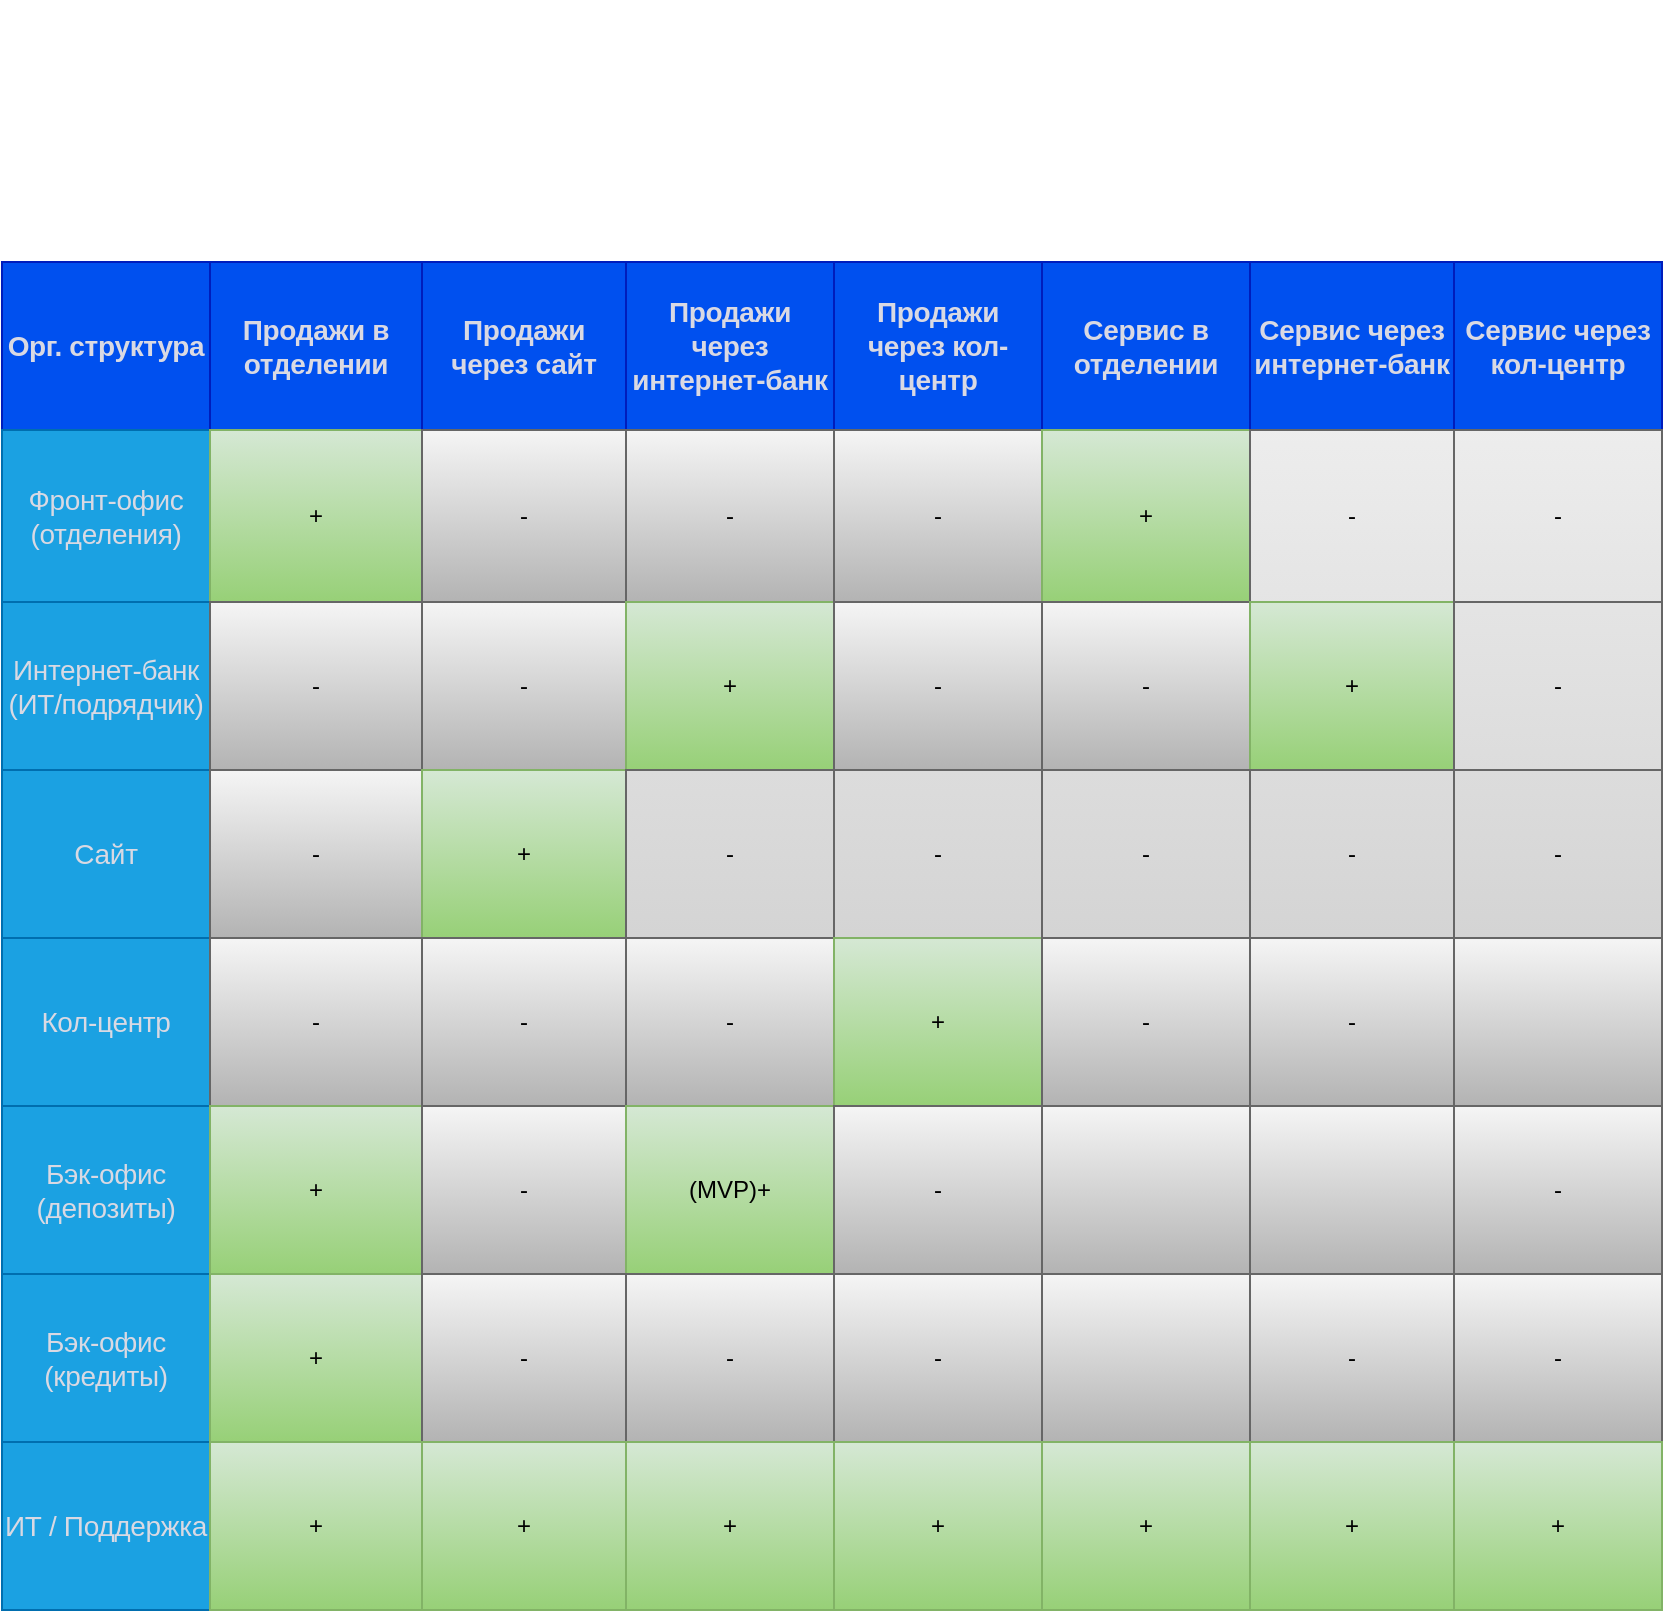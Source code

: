 <mxfile version="27.2.0">
  <diagram name="Страница — 1" id="3YNlTqwRKAExcFCUhvS8">
    <mxGraphModel dx="1500" dy="794" grid="1" gridSize="10" guides="1" tooltips="1" connect="1" arrows="1" fold="1" page="1" pageScale="1" pageWidth="827" pageHeight="1169" math="0" shadow="0">
      <root>
        <mxCell id="0" />
        <mxCell id="1" parent="0" />
        <mxCell id="6NwU6WQq47ZRZqK_1nHi-45" value="" style="childLayout=tableLayout;recursiveResize=0;shadow=0;fillColor=#f5f5f5;gradientColor=#b3b3b3;strokeColor=#666666;" vertex="1" parent="1">
          <mxGeometry x="160" y="680" width="830" height="674" as="geometry" />
        </mxCell>
        <mxCell id="6NwU6WQq47ZRZqK_1nHi-46" value="" style="shape=tableRow;horizontal=0;startSize=0;swimlaneHead=0;swimlaneBody=0;top=0;left=0;bottom=0;right=0;dropTarget=0;collapsible=0;recursiveResize=0;expand=0;fontStyle=0;fillColor=none;strokeColor=inherit;" vertex="1" parent="6NwU6WQq47ZRZqK_1nHi-45">
          <mxGeometry width="830" height="84" as="geometry" />
        </mxCell>
        <mxCell id="6NwU6WQq47ZRZqK_1nHi-130" value="&lt;span style=&quot;color: rgb(217, 217, 227); font-family: &amp;quot;OpenAI Sans&amp;quot;, helvetica, sans-serif; font-size: 14px; font-weight: 700; letter-spacing: -0.16px;&quot;&gt;Орг. структура&lt;/span&gt;" style="connectable=0;recursiveResize=0;strokeColor=#001DBC;fillColor=#0050ef;align=center;whiteSpace=wrap;html=1;fillStyle=auto;fontColor=#ffffff;" vertex="1" parent="6NwU6WQq47ZRZqK_1nHi-46">
          <mxGeometry width="104" height="84" as="geometry">
            <mxRectangle width="104" height="84" as="alternateBounds" />
          </mxGeometry>
        </mxCell>
        <mxCell id="6NwU6WQq47ZRZqK_1nHi-127" value="&lt;span style=&quot;color: rgb(217, 217, 227); font-family: &amp;quot;OpenAI Sans&amp;quot;, helvetica, sans-serif; font-size: 14px; font-weight: 700; letter-spacing: -0.16px;&quot;&gt;Продажи в отделении&lt;/span&gt;" style="connectable=0;recursiveResize=0;strokeColor=#001DBC;fillColor=#0050ef;align=center;whiteSpace=wrap;html=1;fontColor=#ffffff;" vertex="1" parent="6NwU6WQq47ZRZqK_1nHi-46">
          <mxGeometry x="104" width="106" height="84" as="geometry">
            <mxRectangle width="106" height="84" as="alternateBounds" />
          </mxGeometry>
        </mxCell>
        <mxCell id="6NwU6WQq47ZRZqK_1nHi-124" value="&lt;span style=&quot;color: rgb(217, 217, 227); font-family: &amp;quot;OpenAI Sans&amp;quot;, helvetica, sans-serif; font-size: 14px; font-weight: 700; letter-spacing: -0.16px;&quot;&gt;Продажи через сайт&lt;/span&gt;" style="connectable=0;recursiveResize=0;strokeColor=#001DBC;fillColor=#0050ef;align=center;whiteSpace=wrap;html=1;fontColor=#ffffff;" vertex="1" parent="6NwU6WQq47ZRZqK_1nHi-46">
          <mxGeometry x="210" width="102" height="84" as="geometry">
            <mxRectangle width="102" height="84" as="alternateBounds" />
          </mxGeometry>
        </mxCell>
        <mxCell id="6NwU6WQq47ZRZqK_1nHi-121" value="&lt;span style=&quot;color: rgb(217, 217, 227); font-family: &amp;quot;OpenAI Sans&amp;quot;, helvetica, sans-serif; font-size: 14px; font-weight: 700; letter-spacing: -0.16px;&quot;&gt;Продажи через интернет-банк&lt;/span&gt;" style="connectable=0;recursiveResize=0;strokeColor=#001DBC;fillColor=#0050ef;align=center;whiteSpace=wrap;html=1;fontColor=#ffffff;" vertex="1" parent="6NwU6WQq47ZRZqK_1nHi-46">
          <mxGeometry x="312" width="104" height="84" as="geometry">
            <mxRectangle width="104" height="84" as="alternateBounds" />
          </mxGeometry>
        </mxCell>
        <mxCell id="6NwU6WQq47ZRZqK_1nHi-118" value="&lt;span style=&quot;color: rgb(217, 217, 227); font-family: &amp;quot;OpenAI Sans&amp;quot;, helvetica, sans-serif; font-size: 14px; font-weight: 700; letter-spacing: -0.16px;&quot;&gt;Продажи через кол-центр&lt;/span&gt;" style="connectable=0;recursiveResize=0;strokeColor=#001DBC;fillColor=#0050ef;align=center;whiteSpace=wrap;html=1;fontColor=#ffffff;" vertex="1" parent="6NwU6WQq47ZRZqK_1nHi-46">
          <mxGeometry x="416" width="104" height="84" as="geometry">
            <mxRectangle width="104" height="84" as="alternateBounds" />
          </mxGeometry>
        </mxCell>
        <mxCell id="6NwU6WQq47ZRZqK_1nHi-47" value="&lt;span style=&quot;color: rgb(217, 217, 227); font-family: &amp;quot;OpenAI Sans&amp;quot;, helvetica, sans-serif; font-size: 14px; font-weight: 700; letter-spacing: -0.16px;&quot;&gt;Сервис в отделении&lt;/span&gt;" style="connectable=0;recursiveResize=0;strokeColor=#001DBC;fillColor=#0050ef;align=center;whiteSpace=wrap;html=1;fontColor=#ffffff;" vertex="1" parent="6NwU6WQq47ZRZqK_1nHi-46">
          <mxGeometry x="520" width="104" height="84" as="geometry">
            <mxRectangle width="104" height="84" as="alternateBounds" />
          </mxGeometry>
        </mxCell>
        <mxCell id="6NwU6WQq47ZRZqK_1nHi-48" value="&lt;span style=&quot;color: rgb(217, 217, 227); font-family: &amp;quot;OpenAI Sans&amp;quot;, helvetica, sans-serif; font-size: 14px; font-weight: 700; letter-spacing: -0.16px;&quot;&gt;Сервис через интернет-банк&lt;/span&gt;" style="connectable=0;recursiveResize=0;strokeColor=#001DBC;fillColor=#0050ef;align=center;whiteSpace=wrap;html=1;fontColor=#ffffff;" vertex="1" parent="6NwU6WQq47ZRZqK_1nHi-46">
          <mxGeometry x="624" width="102" height="84" as="geometry">
            <mxRectangle width="102" height="84" as="alternateBounds" />
          </mxGeometry>
        </mxCell>
        <mxCell id="6NwU6WQq47ZRZqK_1nHi-49" value="&lt;span style=&quot;color: rgb(217, 217, 227); font-family: &amp;quot;OpenAI Sans&amp;quot;, helvetica, sans-serif; font-size: 14px; font-weight: 700; letter-spacing: -0.16px;&quot;&gt;Сервис через кол-центр&lt;/span&gt;" style="connectable=0;recursiveResize=0;strokeColor=#001DBC;fillColor=#0050ef;align=center;whiteSpace=wrap;html=1;fontColor=#ffffff;" vertex="1" parent="6NwU6WQq47ZRZqK_1nHi-46">
          <mxGeometry x="726" width="104" height="84" as="geometry">
            <mxRectangle width="104" height="84" as="alternateBounds" />
          </mxGeometry>
        </mxCell>
        <mxCell id="6NwU6WQq47ZRZqK_1nHi-50" style="shape=tableRow;horizontal=0;startSize=0;swimlaneHead=0;swimlaneBody=0;top=0;left=0;bottom=0;right=0;dropTarget=0;collapsible=0;recursiveResize=0;expand=0;fontStyle=0;fillColor=none;strokeColor=inherit;" vertex="1" parent="6NwU6WQq47ZRZqK_1nHi-45">
          <mxGeometry y="84" width="830" height="86" as="geometry" />
        </mxCell>
        <mxCell id="6NwU6WQq47ZRZqK_1nHi-131" value="&lt;span style=&quot;color: rgb(217, 217, 227); font-family: &amp;quot;OpenAI Sans&amp;quot;, helvetica, sans-serif; font-size: 14px; letter-spacing: -0.16px; text-align: start;&quot;&gt;Фронт-офис (отделения)&lt;/span&gt;" style="connectable=0;recursiveResize=0;strokeColor=#006EAF;fillColor=#1ba1e2;align=center;whiteSpace=wrap;html=1;fontColor=#ffffff;" vertex="1" parent="6NwU6WQq47ZRZqK_1nHi-50">
          <mxGeometry width="104" height="86" as="geometry">
            <mxRectangle width="104" height="86" as="alternateBounds" />
          </mxGeometry>
        </mxCell>
        <mxCell id="6NwU6WQq47ZRZqK_1nHi-128" value="+" style="connectable=0;recursiveResize=0;strokeColor=#82b366;fillColor=#d5e8d4;align=center;whiteSpace=wrap;html=1;gradientColor=#97d077;" vertex="1" parent="6NwU6WQq47ZRZqK_1nHi-50">
          <mxGeometry x="104" width="106" height="86" as="geometry">
            <mxRectangle width="106" height="86" as="alternateBounds" />
          </mxGeometry>
        </mxCell>
        <mxCell id="6NwU6WQq47ZRZqK_1nHi-125" value="-" style="connectable=0;recursiveResize=0;strokeColor=#666666;fillColor=#f5f5f5;align=center;whiteSpace=wrap;html=1;gradientColor=#b3b3b3;" vertex="1" parent="6NwU6WQq47ZRZqK_1nHi-50">
          <mxGeometry x="210" width="102" height="86" as="geometry">
            <mxRectangle width="102" height="86" as="alternateBounds" />
          </mxGeometry>
        </mxCell>
        <mxCell id="6NwU6WQq47ZRZqK_1nHi-122" value="-" style="connectable=0;recursiveResize=0;strokeColor=#666666;fillColor=#f5f5f5;align=center;whiteSpace=wrap;html=1;gradientColor=#b3b3b3;" vertex="1" parent="6NwU6WQq47ZRZqK_1nHi-50">
          <mxGeometry x="312" width="104" height="86" as="geometry">
            <mxRectangle width="104" height="86" as="alternateBounds" />
          </mxGeometry>
        </mxCell>
        <mxCell id="6NwU6WQq47ZRZqK_1nHi-119" value="-" style="connectable=0;recursiveResize=0;strokeColor=#666666;fillColor=#f5f5f5;align=center;whiteSpace=wrap;html=1;gradientColor=#b3b3b3;" vertex="1" parent="6NwU6WQq47ZRZqK_1nHi-50">
          <mxGeometry x="416" width="104" height="86" as="geometry">
            <mxRectangle width="104" height="86" as="alternateBounds" />
          </mxGeometry>
        </mxCell>
        <mxCell id="6NwU6WQq47ZRZqK_1nHi-51" value="+" style="connectable=0;recursiveResize=0;strokeColor=#82b366;fillColor=#d5e8d4;align=center;whiteSpace=wrap;html=1;gradientColor=#97d077;" vertex="1" parent="6NwU6WQq47ZRZqK_1nHi-50">
          <mxGeometry x="520" width="104" height="86" as="geometry">
            <mxRectangle width="104" height="86" as="alternateBounds" />
          </mxGeometry>
        </mxCell>
        <mxCell id="6NwU6WQq47ZRZqK_1nHi-52" value="-" style="connectable=0;recursiveResize=0;strokeColor=inherit;fillColor=none;align=center;whiteSpace=wrap;html=1;" vertex="1" parent="6NwU6WQq47ZRZqK_1nHi-50">
          <mxGeometry x="624" width="102" height="86" as="geometry">
            <mxRectangle width="102" height="86" as="alternateBounds" />
          </mxGeometry>
        </mxCell>
        <mxCell id="6NwU6WQq47ZRZqK_1nHi-53" value="-" style="connectable=0;recursiveResize=0;strokeColor=inherit;fillColor=none;align=center;whiteSpace=wrap;html=1;" vertex="1" parent="6NwU6WQq47ZRZqK_1nHi-50">
          <mxGeometry x="726" width="104" height="86" as="geometry">
            <mxRectangle width="104" height="86" as="alternateBounds" />
          </mxGeometry>
        </mxCell>
        <mxCell id="6NwU6WQq47ZRZqK_1nHi-54" style="shape=tableRow;horizontal=0;startSize=0;swimlaneHead=0;swimlaneBody=0;top=0;left=0;bottom=0;right=0;dropTarget=0;collapsible=0;recursiveResize=0;expand=0;fontStyle=0;fillColor=none;strokeColor=inherit;" vertex="1" parent="6NwU6WQq47ZRZqK_1nHi-45">
          <mxGeometry y="170" width="830" height="84" as="geometry" />
        </mxCell>
        <mxCell id="6NwU6WQq47ZRZqK_1nHi-132" value="&lt;span style=&quot;color: rgb(217, 217, 227); font-family: &amp;quot;OpenAI Sans&amp;quot;, helvetica, sans-serif; font-size: 14px; letter-spacing: -0.16px; text-align: start;&quot;&gt;Интернет-банк (ИТ/подрядчик)&lt;/span&gt;" style="connectable=0;recursiveResize=0;strokeColor=#006EAF;fillColor=#1ba1e2;align=center;whiteSpace=wrap;html=1;fontColor=#ffffff;" vertex="1" parent="6NwU6WQq47ZRZqK_1nHi-54">
          <mxGeometry width="104" height="84" as="geometry">
            <mxRectangle width="104" height="84" as="alternateBounds" />
          </mxGeometry>
        </mxCell>
        <mxCell id="6NwU6WQq47ZRZqK_1nHi-129" value="-" style="connectable=0;recursiveResize=0;strokeColor=#666666;fillColor=#f5f5f5;align=center;whiteSpace=wrap;html=1;gradientColor=#b3b3b3;" vertex="1" parent="6NwU6WQq47ZRZqK_1nHi-54">
          <mxGeometry x="104" width="106" height="84" as="geometry">
            <mxRectangle width="106" height="84" as="alternateBounds" />
          </mxGeometry>
        </mxCell>
        <mxCell id="6NwU6WQq47ZRZqK_1nHi-126" value="-" style="connectable=0;recursiveResize=0;strokeColor=#666666;fillColor=#f5f5f5;align=center;whiteSpace=wrap;html=1;gradientColor=#b3b3b3;" vertex="1" parent="6NwU6WQq47ZRZqK_1nHi-54">
          <mxGeometry x="210" width="102" height="84" as="geometry">
            <mxRectangle width="102" height="84" as="alternateBounds" />
          </mxGeometry>
        </mxCell>
        <mxCell id="6NwU6WQq47ZRZqK_1nHi-123" value="+" style="connectable=0;recursiveResize=0;strokeColor=#82b366;fillColor=#d5e8d4;align=center;whiteSpace=wrap;html=1;gradientColor=#97d077;" vertex="1" parent="6NwU6WQq47ZRZqK_1nHi-54">
          <mxGeometry x="312" width="104" height="84" as="geometry">
            <mxRectangle width="104" height="84" as="alternateBounds" />
          </mxGeometry>
        </mxCell>
        <mxCell id="6NwU6WQq47ZRZqK_1nHi-120" value="-" style="connectable=0;recursiveResize=0;strokeColor=#666666;fillColor=#f5f5f5;align=center;whiteSpace=wrap;html=1;gradientColor=#b3b3b3;" vertex="1" parent="6NwU6WQq47ZRZqK_1nHi-54">
          <mxGeometry x="416" width="104" height="84" as="geometry">
            <mxRectangle width="104" height="84" as="alternateBounds" />
          </mxGeometry>
        </mxCell>
        <mxCell id="6NwU6WQq47ZRZqK_1nHi-55" value="-" style="connectable=0;recursiveResize=0;strokeColor=#666666;fillColor=#f5f5f5;align=center;whiteSpace=wrap;html=1;gradientColor=#b3b3b3;" vertex="1" parent="6NwU6WQq47ZRZqK_1nHi-54">
          <mxGeometry x="520" width="104" height="84" as="geometry">
            <mxRectangle width="104" height="84" as="alternateBounds" />
          </mxGeometry>
        </mxCell>
        <mxCell id="6NwU6WQq47ZRZqK_1nHi-56" value="+" style="connectable=0;recursiveResize=0;strokeColor=#82b366;fillColor=#d5e8d4;align=center;whiteSpace=wrap;html=1;gradientColor=#97d077;" vertex="1" parent="6NwU6WQq47ZRZqK_1nHi-54">
          <mxGeometry x="624" width="102" height="84" as="geometry">
            <mxRectangle width="102" height="84" as="alternateBounds" />
          </mxGeometry>
        </mxCell>
        <mxCell id="6NwU6WQq47ZRZqK_1nHi-57" value="-" style="connectable=0;recursiveResize=0;strokeColor=inherit;fillColor=none;align=center;whiteSpace=wrap;html=1;" vertex="1" parent="6NwU6WQq47ZRZqK_1nHi-54">
          <mxGeometry x="726" width="104" height="84" as="geometry">
            <mxRectangle width="104" height="84" as="alternateBounds" />
          </mxGeometry>
        </mxCell>
        <mxCell id="6NwU6WQq47ZRZqK_1nHi-133" style="shape=tableRow;horizontal=0;startSize=0;swimlaneHead=0;swimlaneBody=0;top=0;left=0;bottom=0;right=0;dropTarget=0;collapsible=0;recursiveResize=0;expand=0;fontStyle=0;fillColor=none;strokeColor=inherit;" vertex="1" parent="6NwU6WQq47ZRZqK_1nHi-45">
          <mxGeometry y="254" width="830" height="84" as="geometry" />
        </mxCell>
        <mxCell id="6NwU6WQq47ZRZqK_1nHi-134" value="&lt;span style=&quot;color: rgb(217, 217, 227); font-family: &amp;quot;OpenAI Sans&amp;quot;, helvetica, sans-serif; font-size: 14px; letter-spacing: -0.16px; text-align: start;&quot;&gt;Сайт&lt;/span&gt;" style="connectable=0;recursiveResize=0;strokeColor=#006EAF;fillColor=#1ba1e2;align=center;whiteSpace=wrap;html=1;fontColor=#ffffff;" vertex="1" parent="6NwU6WQq47ZRZqK_1nHi-133">
          <mxGeometry width="104" height="84" as="geometry">
            <mxRectangle width="104" height="84" as="alternateBounds" />
          </mxGeometry>
        </mxCell>
        <mxCell id="6NwU6WQq47ZRZqK_1nHi-135" value="-" style="connectable=0;recursiveResize=0;strokeColor=#666666;fillColor=#f5f5f5;align=center;whiteSpace=wrap;html=1;gradientColor=#b3b3b3;" vertex="1" parent="6NwU6WQq47ZRZqK_1nHi-133">
          <mxGeometry x="104" width="106" height="84" as="geometry">
            <mxRectangle width="106" height="84" as="alternateBounds" />
          </mxGeometry>
        </mxCell>
        <mxCell id="6NwU6WQq47ZRZqK_1nHi-136" value="+" style="connectable=0;recursiveResize=0;strokeColor=#82b366;fillColor=#d5e8d4;align=center;whiteSpace=wrap;html=1;gradientColor=#97d077;" vertex="1" parent="6NwU6WQq47ZRZqK_1nHi-133">
          <mxGeometry x="210" width="102" height="84" as="geometry">
            <mxRectangle width="102" height="84" as="alternateBounds" />
          </mxGeometry>
        </mxCell>
        <mxCell id="6NwU6WQq47ZRZqK_1nHi-137" value="-" style="connectable=0;recursiveResize=0;strokeColor=inherit;fillColor=none;align=center;whiteSpace=wrap;html=1;" vertex="1" parent="6NwU6WQq47ZRZqK_1nHi-133">
          <mxGeometry x="312" width="104" height="84" as="geometry">
            <mxRectangle width="104" height="84" as="alternateBounds" />
          </mxGeometry>
        </mxCell>
        <mxCell id="6NwU6WQq47ZRZqK_1nHi-138" value="-" style="connectable=0;recursiveResize=0;strokeColor=inherit;fillColor=none;align=center;whiteSpace=wrap;html=1;" vertex="1" parent="6NwU6WQq47ZRZqK_1nHi-133">
          <mxGeometry x="416" width="104" height="84" as="geometry">
            <mxRectangle width="104" height="84" as="alternateBounds" />
          </mxGeometry>
        </mxCell>
        <mxCell id="6NwU6WQq47ZRZqK_1nHi-139" value="-" style="connectable=0;recursiveResize=0;strokeColor=inherit;fillColor=none;align=center;whiteSpace=wrap;html=1;" vertex="1" parent="6NwU6WQq47ZRZqK_1nHi-133">
          <mxGeometry x="520" width="104" height="84" as="geometry">
            <mxRectangle width="104" height="84" as="alternateBounds" />
          </mxGeometry>
        </mxCell>
        <mxCell id="6NwU6WQq47ZRZqK_1nHi-140" value="-" style="connectable=0;recursiveResize=0;strokeColor=inherit;fillColor=none;align=center;whiteSpace=wrap;html=1;" vertex="1" parent="6NwU6WQq47ZRZqK_1nHi-133">
          <mxGeometry x="624" width="102" height="84" as="geometry">
            <mxRectangle width="102" height="84" as="alternateBounds" />
          </mxGeometry>
        </mxCell>
        <mxCell id="6NwU6WQq47ZRZqK_1nHi-141" value="-" style="connectable=0;recursiveResize=0;strokeColor=inherit;fillColor=none;align=center;whiteSpace=wrap;html=1;" vertex="1" parent="6NwU6WQq47ZRZqK_1nHi-133">
          <mxGeometry x="726" width="104" height="84" as="geometry">
            <mxRectangle width="104" height="84" as="alternateBounds" />
          </mxGeometry>
        </mxCell>
        <mxCell id="6NwU6WQq47ZRZqK_1nHi-142" style="shape=tableRow;horizontal=0;startSize=0;swimlaneHead=0;swimlaneBody=0;top=0;left=0;bottom=0;right=0;dropTarget=0;collapsible=0;recursiveResize=0;expand=0;fontStyle=0;fillColor=none;strokeColor=inherit;" vertex="1" parent="6NwU6WQq47ZRZqK_1nHi-45">
          <mxGeometry y="338" width="830" height="84" as="geometry" />
        </mxCell>
        <mxCell id="6NwU6WQq47ZRZqK_1nHi-143" value="&lt;span style=&quot;color: rgb(217, 217, 227); font-family: &amp;quot;OpenAI Sans&amp;quot;, helvetica, sans-serif; font-size: 14px; letter-spacing: -0.16px; text-align: start;&quot;&gt;Кол-центр&lt;/span&gt;" style="connectable=0;recursiveResize=0;strokeColor=#006EAF;fillColor=#1ba1e2;align=center;whiteSpace=wrap;html=1;fontColor=#ffffff;" vertex="1" parent="6NwU6WQq47ZRZqK_1nHi-142">
          <mxGeometry width="104" height="84" as="geometry">
            <mxRectangle width="104" height="84" as="alternateBounds" />
          </mxGeometry>
        </mxCell>
        <mxCell id="6NwU6WQq47ZRZqK_1nHi-144" value="-" style="connectable=0;recursiveResize=0;strokeColor=#666666;fillColor=#f5f5f5;align=center;whiteSpace=wrap;html=1;gradientColor=#b3b3b3;" vertex="1" parent="6NwU6WQq47ZRZqK_1nHi-142">
          <mxGeometry x="104" width="106" height="84" as="geometry">
            <mxRectangle width="106" height="84" as="alternateBounds" />
          </mxGeometry>
        </mxCell>
        <mxCell id="6NwU6WQq47ZRZqK_1nHi-145" value="-" style="connectable=0;recursiveResize=0;strokeColor=#666666;fillColor=#f5f5f5;align=center;whiteSpace=wrap;html=1;gradientColor=#b3b3b3;" vertex="1" parent="6NwU6WQq47ZRZqK_1nHi-142">
          <mxGeometry x="210" width="102" height="84" as="geometry">
            <mxRectangle width="102" height="84" as="alternateBounds" />
          </mxGeometry>
        </mxCell>
        <mxCell id="6NwU6WQq47ZRZqK_1nHi-146" value="-" style="connectable=0;recursiveResize=0;strokeColor=#666666;fillColor=#f5f5f5;align=center;whiteSpace=wrap;html=1;gradientColor=#b3b3b3;" vertex="1" parent="6NwU6WQq47ZRZqK_1nHi-142">
          <mxGeometry x="312" width="104" height="84" as="geometry">
            <mxRectangle width="104" height="84" as="alternateBounds" />
          </mxGeometry>
        </mxCell>
        <mxCell id="6NwU6WQq47ZRZqK_1nHi-147" value="+" style="connectable=0;recursiveResize=0;strokeColor=#82b366;fillColor=#d5e8d4;align=center;whiteSpace=wrap;html=1;gradientColor=#97d077;" vertex="1" parent="6NwU6WQq47ZRZqK_1nHi-142">
          <mxGeometry x="416" width="104" height="84" as="geometry">
            <mxRectangle width="104" height="84" as="alternateBounds" />
          </mxGeometry>
        </mxCell>
        <mxCell id="6NwU6WQq47ZRZqK_1nHi-148" value="-" style="connectable=0;recursiveResize=0;strokeColor=#666666;fillColor=#f5f5f5;align=center;whiteSpace=wrap;html=1;gradientColor=#b3b3b3;" vertex="1" parent="6NwU6WQq47ZRZqK_1nHi-142">
          <mxGeometry x="520" width="104" height="84" as="geometry">
            <mxRectangle width="104" height="84" as="alternateBounds" />
          </mxGeometry>
        </mxCell>
        <mxCell id="6NwU6WQq47ZRZqK_1nHi-149" value="-" style="connectable=0;recursiveResize=0;strokeColor=#666666;fillColor=#f5f5f5;align=center;whiteSpace=wrap;html=1;gradientColor=#b3b3b3;" vertex="1" parent="6NwU6WQq47ZRZqK_1nHi-142">
          <mxGeometry x="624" width="102" height="84" as="geometry">
            <mxRectangle width="102" height="84" as="alternateBounds" />
          </mxGeometry>
        </mxCell>
        <mxCell id="6NwU6WQq47ZRZqK_1nHi-150" style="connectable=0;recursiveResize=0;strokeColor=#666666;fillColor=#f5f5f5;align=center;whiteSpace=wrap;html=1;gradientColor=#b3b3b3;" vertex="1" parent="6NwU6WQq47ZRZqK_1nHi-142">
          <mxGeometry x="726" width="104" height="84" as="geometry">
            <mxRectangle width="104" height="84" as="alternateBounds" />
          </mxGeometry>
        </mxCell>
        <mxCell id="6NwU6WQq47ZRZqK_1nHi-151" style="shape=tableRow;horizontal=0;startSize=0;swimlaneHead=0;swimlaneBody=0;top=0;left=0;bottom=0;right=0;dropTarget=0;collapsible=0;recursiveResize=0;expand=0;fontStyle=0;fillColor=none;strokeColor=inherit;" vertex="1" parent="6NwU6WQq47ZRZqK_1nHi-45">
          <mxGeometry y="422" width="830" height="84" as="geometry" />
        </mxCell>
        <mxCell id="6NwU6WQq47ZRZqK_1nHi-152" value="&lt;span style=&quot;color: rgb(217, 217, 227); font-family: &amp;quot;OpenAI Sans&amp;quot;, helvetica, sans-serif; font-size: 14px; letter-spacing: -0.16px; text-align: start;&quot;&gt;Бэк-офис (депозиты)&lt;/span&gt;" style="connectable=0;recursiveResize=0;strokeColor=#006EAF;fillColor=#1ba1e2;align=center;whiteSpace=wrap;html=1;fontColor=#ffffff;" vertex="1" parent="6NwU6WQq47ZRZqK_1nHi-151">
          <mxGeometry width="104" height="84" as="geometry">
            <mxRectangle width="104" height="84" as="alternateBounds" />
          </mxGeometry>
        </mxCell>
        <mxCell id="6NwU6WQq47ZRZqK_1nHi-153" value="+" style="connectable=0;recursiveResize=0;strokeColor=#82b366;fillColor=#d5e8d4;align=center;whiteSpace=wrap;html=1;gradientColor=#97d077;" vertex="1" parent="6NwU6WQq47ZRZqK_1nHi-151">
          <mxGeometry x="104" width="106" height="84" as="geometry">
            <mxRectangle width="106" height="84" as="alternateBounds" />
          </mxGeometry>
        </mxCell>
        <mxCell id="6NwU6WQq47ZRZqK_1nHi-154" value="-" style="connectable=0;recursiveResize=0;strokeColor=#666666;fillColor=#f5f5f5;align=center;whiteSpace=wrap;html=1;gradientColor=#b3b3b3;" vertex="1" parent="6NwU6WQq47ZRZqK_1nHi-151">
          <mxGeometry x="210" width="102" height="84" as="geometry">
            <mxRectangle width="102" height="84" as="alternateBounds" />
          </mxGeometry>
        </mxCell>
        <mxCell id="6NwU6WQq47ZRZqK_1nHi-155" value="(MVP)+" style="connectable=0;recursiveResize=0;strokeColor=#82b366;fillColor=#d5e8d4;align=center;whiteSpace=wrap;html=1;gradientColor=#97d077;" vertex="1" parent="6NwU6WQq47ZRZqK_1nHi-151">
          <mxGeometry x="312" width="104" height="84" as="geometry">
            <mxRectangle width="104" height="84" as="alternateBounds" />
          </mxGeometry>
        </mxCell>
        <mxCell id="6NwU6WQq47ZRZqK_1nHi-156" value="-" style="connectable=0;recursiveResize=0;strokeColor=#666666;fillColor=#f5f5f5;align=center;whiteSpace=wrap;html=1;gradientColor=#b3b3b3;" vertex="1" parent="6NwU6WQq47ZRZqK_1nHi-151">
          <mxGeometry x="416" width="104" height="84" as="geometry">
            <mxRectangle width="104" height="84" as="alternateBounds" />
          </mxGeometry>
        </mxCell>
        <mxCell id="6NwU6WQq47ZRZqK_1nHi-157" style="connectable=0;recursiveResize=0;strokeColor=#666666;fillColor=#f5f5f5;align=center;whiteSpace=wrap;html=1;gradientColor=#b3b3b3;" vertex="1" parent="6NwU6WQq47ZRZqK_1nHi-151">
          <mxGeometry x="520" width="104" height="84" as="geometry">
            <mxRectangle width="104" height="84" as="alternateBounds" />
          </mxGeometry>
        </mxCell>
        <mxCell id="6NwU6WQq47ZRZqK_1nHi-158" style="connectable=0;recursiveResize=0;strokeColor=#666666;fillColor=#f5f5f5;align=center;whiteSpace=wrap;html=1;gradientColor=#b3b3b3;" vertex="1" parent="6NwU6WQq47ZRZqK_1nHi-151">
          <mxGeometry x="624" width="102" height="84" as="geometry">
            <mxRectangle width="102" height="84" as="alternateBounds" />
          </mxGeometry>
        </mxCell>
        <mxCell id="6NwU6WQq47ZRZqK_1nHi-159" value="-" style="connectable=0;recursiveResize=0;strokeColor=#666666;fillColor=#f5f5f5;align=center;whiteSpace=wrap;html=1;gradientColor=#b3b3b3;" vertex="1" parent="6NwU6WQq47ZRZqK_1nHi-151">
          <mxGeometry x="726" width="104" height="84" as="geometry">
            <mxRectangle width="104" height="84" as="alternateBounds" />
          </mxGeometry>
        </mxCell>
        <mxCell id="6NwU6WQq47ZRZqK_1nHi-160" style="shape=tableRow;horizontal=0;startSize=0;swimlaneHead=0;swimlaneBody=0;top=0;left=0;bottom=0;right=0;dropTarget=0;collapsible=0;recursiveResize=0;expand=0;fontStyle=0;fillColor=none;strokeColor=inherit;" vertex="1" parent="6NwU6WQq47ZRZqK_1nHi-45">
          <mxGeometry y="506" width="830" height="84" as="geometry" />
        </mxCell>
        <mxCell id="6NwU6WQq47ZRZqK_1nHi-161" value="&lt;span style=&quot;color: rgb(217, 217, 227); font-family: &amp;quot;OpenAI Sans&amp;quot;, helvetica, sans-serif; font-size: 14px; letter-spacing: -0.16px; text-align: start;&quot;&gt;Бэк-офис (кредиты)&lt;/span&gt;" style="connectable=0;recursiveResize=0;strokeColor=#006EAF;fillColor=#1ba1e2;align=center;whiteSpace=wrap;html=1;fontColor=#ffffff;" vertex="1" parent="6NwU6WQq47ZRZqK_1nHi-160">
          <mxGeometry width="104" height="84" as="geometry">
            <mxRectangle width="104" height="84" as="alternateBounds" />
          </mxGeometry>
        </mxCell>
        <mxCell id="6NwU6WQq47ZRZqK_1nHi-162" value="+" style="connectable=0;recursiveResize=0;strokeColor=#82b366;fillColor=#d5e8d4;align=center;whiteSpace=wrap;html=1;gradientColor=#97d077;" vertex="1" parent="6NwU6WQq47ZRZqK_1nHi-160">
          <mxGeometry x="104" width="106" height="84" as="geometry">
            <mxRectangle width="106" height="84" as="alternateBounds" />
          </mxGeometry>
        </mxCell>
        <mxCell id="6NwU6WQq47ZRZqK_1nHi-163" value="-" style="connectable=0;recursiveResize=0;strokeColor=#666666;fillColor=#f5f5f5;align=center;whiteSpace=wrap;html=1;gradientColor=#b3b3b3;" vertex="1" parent="6NwU6WQq47ZRZqK_1nHi-160">
          <mxGeometry x="210" width="102" height="84" as="geometry">
            <mxRectangle width="102" height="84" as="alternateBounds" />
          </mxGeometry>
        </mxCell>
        <mxCell id="6NwU6WQq47ZRZqK_1nHi-164" value="-" style="connectable=0;recursiveResize=0;strokeColor=#666666;fillColor=#f5f5f5;align=center;whiteSpace=wrap;html=1;gradientColor=#b3b3b3;" vertex="1" parent="6NwU6WQq47ZRZqK_1nHi-160">
          <mxGeometry x="312" width="104" height="84" as="geometry">
            <mxRectangle width="104" height="84" as="alternateBounds" />
          </mxGeometry>
        </mxCell>
        <mxCell id="6NwU6WQq47ZRZqK_1nHi-165" value="-" style="connectable=0;recursiveResize=0;strokeColor=#666666;fillColor=#f5f5f5;align=center;whiteSpace=wrap;html=1;gradientColor=#b3b3b3;" vertex="1" parent="6NwU6WQq47ZRZqK_1nHi-160">
          <mxGeometry x="416" width="104" height="84" as="geometry">
            <mxRectangle width="104" height="84" as="alternateBounds" />
          </mxGeometry>
        </mxCell>
        <mxCell id="6NwU6WQq47ZRZqK_1nHi-166" style="connectable=0;recursiveResize=0;strokeColor=#666666;fillColor=#f5f5f5;align=center;whiteSpace=wrap;html=1;gradientColor=#b3b3b3;" vertex="1" parent="6NwU6WQq47ZRZqK_1nHi-160">
          <mxGeometry x="520" width="104" height="84" as="geometry">
            <mxRectangle width="104" height="84" as="alternateBounds" />
          </mxGeometry>
        </mxCell>
        <mxCell id="6NwU6WQq47ZRZqK_1nHi-167" value="-" style="connectable=0;recursiveResize=0;strokeColor=#666666;fillColor=#f5f5f5;align=center;whiteSpace=wrap;html=1;gradientColor=#b3b3b3;" vertex="1" parent="6NwU6WQq47ZRZqK_1nHi-160">
          <mxGeometry x="624" width="102" height="84" as="geometry">
            <mxRectangle width="102" height="84" as="alternateBounds" />
          </mxGeometry>
        </mxCell>
        <mxCell id="6NwU6WQq47ZRZqK_1nHi-168" value="-" style="connectable=0;recursiveResize=0;strokeColor=#666666;fillColor=#f5f5f5;align=center;whiteSpace=wrap;html=1;gradientColor=#b3b3b3;" vertex="1" parent="6NwU6WQq47ZRZqK_1nHi-160">
          <mxGeometry x="726" width="104" height="84" as="geometry">
            <mxRectangle width="104" height="84" as="alternateBounds" />
          </mxGeometry>
        </mxCell>
        <mxCell id="6NwU6WQq47ZRZqK_1nHi-169" style="shape=tableRow;horizontal=0;startSize=0;swimlaneHead=0;swimlaneBody=0;top=0;left=0;bottom=0;right=0;dropTarget=0;collapsible=0;recursiveResize=0;expand=0;fontStyle=0;fillColor=none;strokeColor=inherit;" vertex="1" parent="6NwU6WQq47ZRZqK_1nHi-45">
          <mxGeometry y="590" width="830" height="84" as="geometry" />
        </mxCell>
        <mxCell id="6NwU6WQq47ZRZqK_1nHi-170" value="&lt;span style=&quot;color: rgb(217, 217, 227); font-family: &amp;quot;OpenAI Sans&amp;quot;, helvetica, sans-serif; font-size: 14px; letter-spacing: -0.16px; text-align: start;&quot;&gt;ИТ / Поддержка&lt;/span&gt;" style="connectable=0;recursiveResize=0;strokeColor=#006EAF;fillColor=#1ba1e2;align=center;whiteSpace=wrap;html=1;fontColor=#ffffff;" vertex="1" parent="6NwU6WQq47ZRZqK_1nHi-169">
          <mxGeometry width="104" height="84" as="geometry">
            <mxRectangle width="104" height="84" as="alternateBounds" />
          </mxGeometry>
        </mxCell>
        <mxCell id="6NwU6WQq47ZRZqK_1nHi-171" value="+" style="connectable=0;recursiveResize=0;strokeColor=#82b366;fillColor=#d5e8d4;align=center;whiteSpace=wrap;html=1;gradientColor=#97d077;" vertex="1" parent="6NwU6WQq47ZRZqK_1nHi-169">
          <mxGeometry x="104" width="106" height="84" as="geometry">
            <mxRectangle width="106" height="84" as="alternateBounds" />
          </mxGeometry>
        </mxCell>
        <mxCell id="6NwU6WQq47ZRZqK_1nHi-172" value="+" style="connectable=0;recursiveResize=0;strokeColor=#82b366;fillColor=#d5e8d4;align=center;whiteSpace=wrap;html=1;gradientColor=#97d077;" vertex="1" parent="6NwU6WQq47ZRZqK_1nHi-169">
          <mxGeometry x="210" width="102" height="84" as="geometry">
            <mxRectangle width="102" height="84" as="alternateBounds" />
          </mxGeometry>
        </mxCell>
        <mxCell id="6NwU6WQq47ZRZqK_1nHi-173" value="+" style="connectable=0;recursiveResize=0;strokeColor=#82b366;fillColor=#d5e8d4;align=center;whiteSpace=wrap;html=1;gradientColor=#97d077;" vertex="1" parent="6NwU6WQq47ZRZqK_1nHi-169">
          <mxGeometry x="312" width="104" height="84" as="geometry">
            <mxRectangle width="104" height="84" as="alternateBounds" />
          </mxGeometry>
        </mxCell>
        <mxCell id="6NwU6WQq47ZRZqK_1nHi-174" value="+" style="connectable=0;recursiveResize=0;strokeColor=#82b366;fillColor=#d5e8d4;align=center;whiteSpace=wrap;html=1;gradientColor=#97d077;" vertex="1" parent="6NwU6WQq47ZRZqK_1nHi-169">
          <mxGeometry x="416" width="104" height="84" as="geometry">
            <mxRectangle width="104" height="84" as="alternateBounds" />
          </mxGeometry>
        </mxCell>
        <mxCell id="6NwU6WQq47ZRZqK_1nHi-175" value="+" style="connectable=0;recursiveResize=0;strokeColor=#82b366;fillColor=#d5e8d4;align=center;whiteSpace=wrap;html=1;gradientColor=#97d077;" vertex="1" parent="6NwU6WQq47ZRZqK_1nHi-169">
          <mxGeometry x="520" width="104" height="84" as="geometry">
            <mxRectangle width="104" height="84" as="alternateBounds" />
          </mxGeometry>
        </mxCell>
        <mxCell id="6NwU6WQq47ZRZqK_1nHi-176" value="+" style="connectable=0;recursiveResize=0;strokeColor=#82b366;fillColor=#d5e8d4;align=center;whiteSpace=wrap;html=1;gradientColor=#97d077;" vertex="1" parent="6NwU6WQq47ZRZqK_1nHi-169">
          <mxGeometry x="624" width="102" height="84" as="geometry">
            <mxRectangle width="102" height="84" as="alternateBounds" />
          </mxGeometry>
        </mxCell>
        <mxCell id="6NwU6WQq47ZRZqK_1nHi-177" value="+" style="connectable=0;recursiveResize=0;strokeColor=#82b366;fillColor=#d5e8d4;align=center;whiteSpace=wrap;html=1;gradientColor=#97d077;" vertex="1" parent="6NwU6WQq47ZRZqK_1nHi-169">
          <mxGeometry x="726" width="104" height="84" as="geometry">
            <mxRectangle width="104" height="84" as="alternateBounds" />
          </mxGeometry>
        </mxCell>
        <mxCell id="6NwU6WQq47ZRZqK_1nHi-97" style="shape=tableRow;horizontal=0;startSize=0;swimlaneHead=0;swimlaneBody=0;top=0;left=0;bottom=0;right=0;dropTarget=0;collapsible=0;recursiveResize=0;expand=0;fontStyle=0;fillColor=none;strokeColor=inherit;" vertex="1" parent="1">
          <mxGeometry x="360" y="550" width="310" height="84" as="geometry" />
        </mxCell>
        <mxCell id="6NwU6WQq47ZRZqK_1nHi-101" style="shape=tableRow;horizontal=0;startSize=0;swimlaneHead=0;swimlaneBody=0;top=0;left=0;bottom=0;right=0;dropTarget=0;collapsible=0;recursiveResize=0;expand=0;fontStyle=0;fillColor=none;strokeColor=inherit;" vertex="1" parent="1">
          <mxGeometry x="360" y="630" width="310" height="84" as="geometry" />
        </mxCell>
      </root>
    </mxGraphModel>
  </diagram>
</mxfile>
